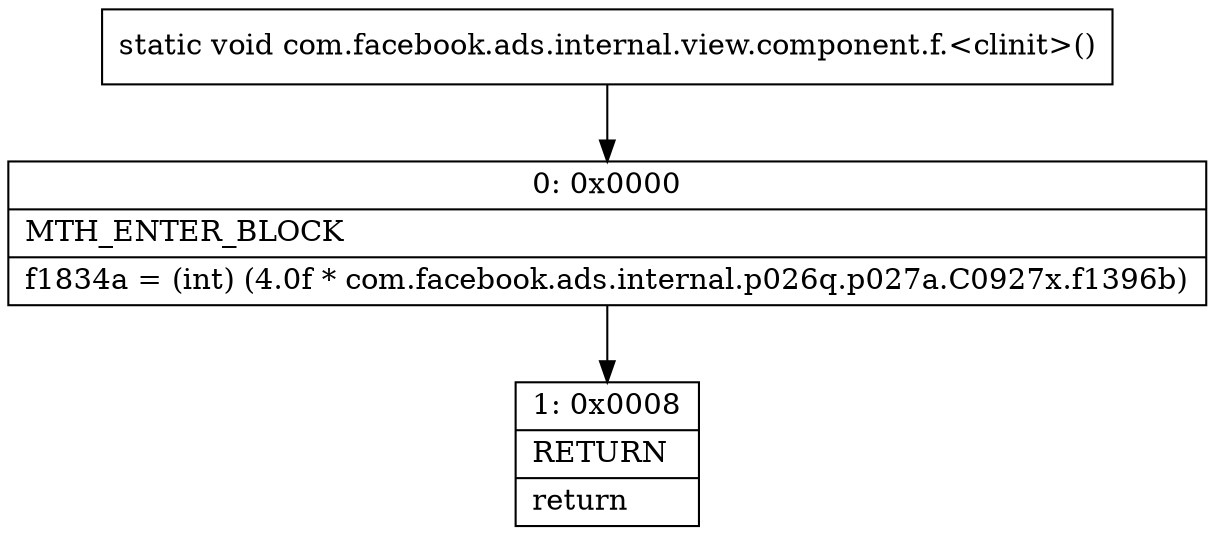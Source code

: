 digraph "CFG forcom.facebook.ads.internal.view.component.f.\<clinit\>()V" {
Node_0 [shape=record,label="{0\:\ 0x0000|MTH_ENTER_BLOCK\l|f1834a = (int) (4.0f * com.facebook.ads.internal.p026q.p027a.C0927x.f1396b)\l}"];
Node_1 [shape=record,label="{1\:\ 0x0008|RETURN\l|return\l}"];
MethodNode[shape=record,label="{static void com.facebook.ads.internal.view.component.f.\<clinit\>() }"];
MethodNode -> Node_0;
Node_0 -> Node_1;
}

